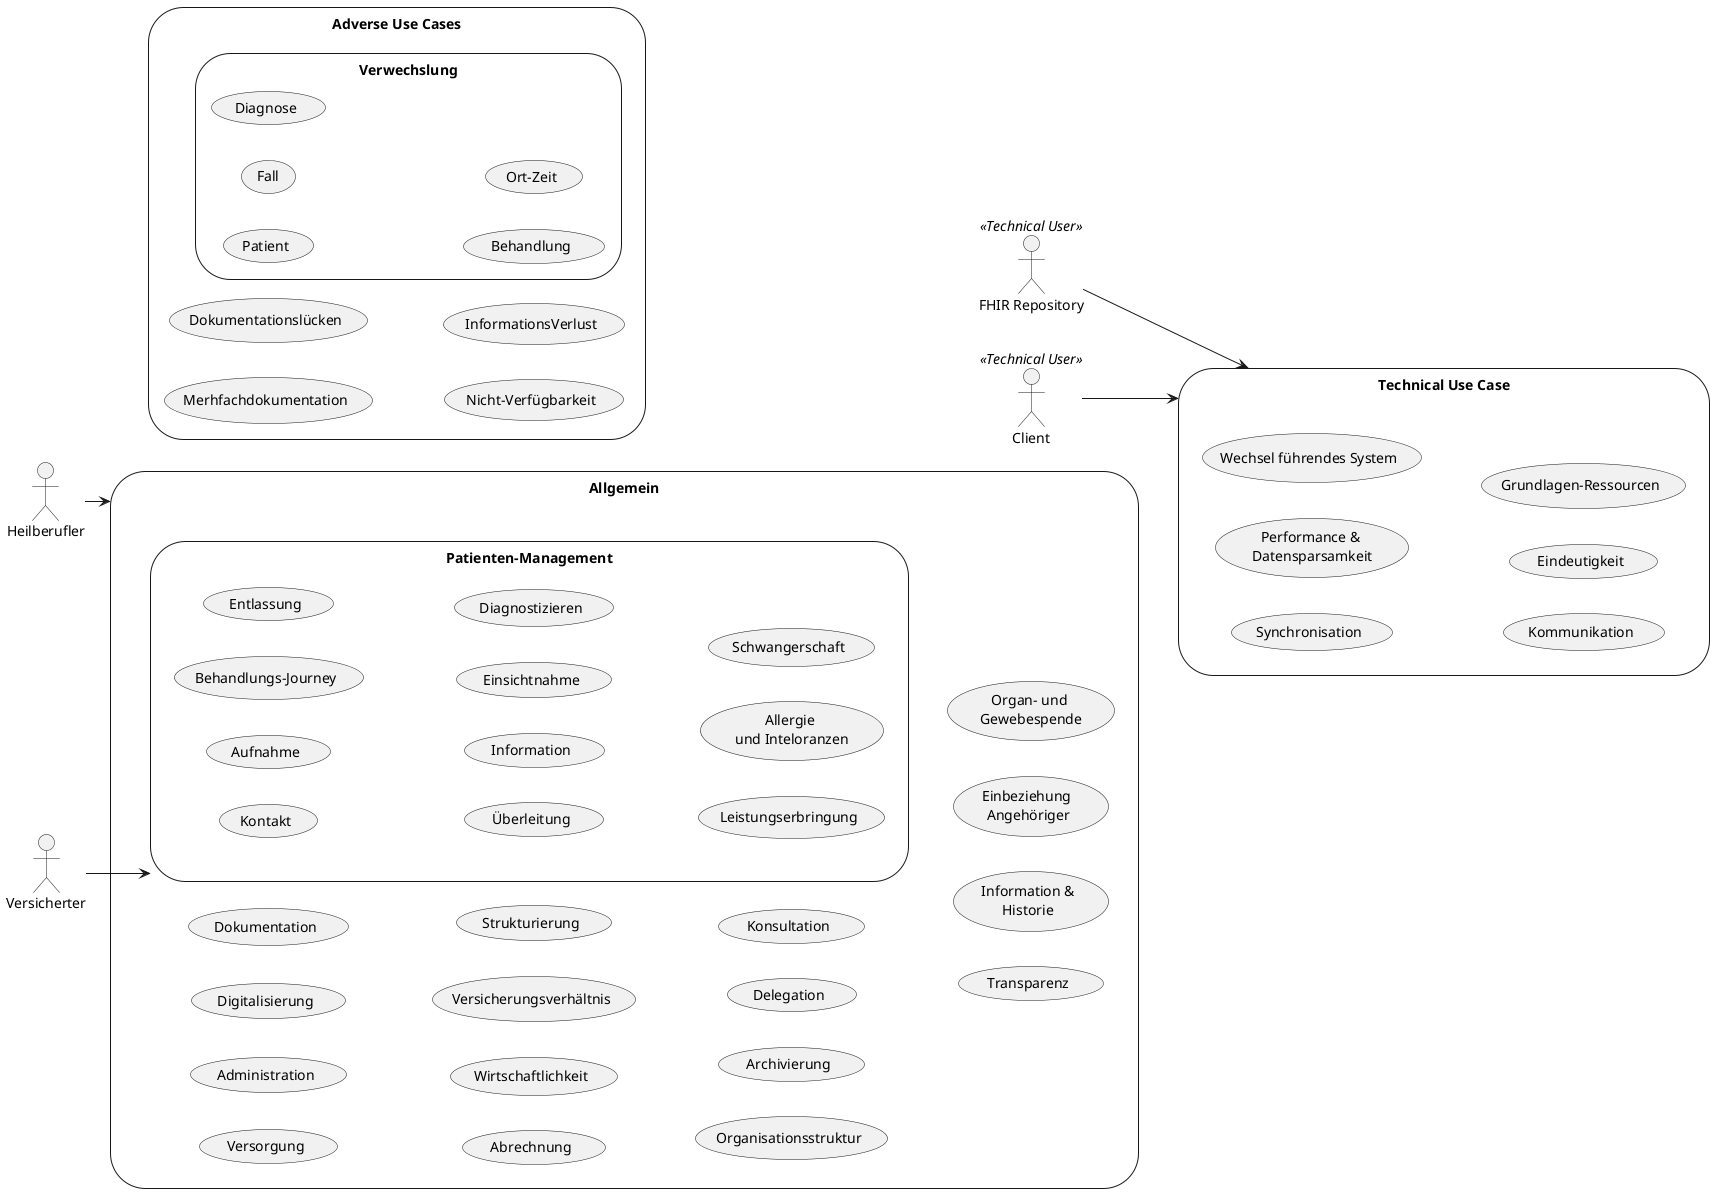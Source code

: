 '@startuml usecases
'usecase Medikation as "
'    = Medikation
'    
'    ___
'    Some text
'    === Neu-Verordnung
'    Other text
'    === Anpassung
'    Information
'    === Abgabe
'"
'@enduml

@startuml usecases
left to right direction
'skinparam packageStyle cloud
'skinparam linetype ortho

'actor :FHIR Repository: as DB << Application >>
actor :Heilberufler:
actor :Versicherter:
:FHIR Repository: as FhirRepo << Technical User >>
:Client: as Client << Technical User >>

storage gnrlUC as "Allgemein" {
    (Versorgung)
    (Administration)
    (Digitalisierung)
    (Dokumentation)
    (Abrechnung)
    (Wirtschaftlichkeit)
    (Versicherungsverhältnis)
    (Strukturierung)
    (Organisationsstruktur)
    (Archivierung)
    (Delegation)
    (Konsultation)
    (Transparenz)
    (Information &\nHistorie)
    (Einbeziehung \nAngehöriger)
    (Organ- und \nGewebespende)
    storage patientUC as "Patienten-Management"{
        (Kontakt)
        (Aufnahme) 
        (Behandlungs-Journey)
        (Entlassung)
        (Überleitung)
        (Information)
        (Einsichtnahme)
        (Diagnostizieren)
        (Leistungserbringung)
        (Allergie \nund Inteloranzen)
        (Schwangerschaft)
    }
}

storage adverseUC as "Adverse Use Cases" {
    storage (Verwechslung){
        (Patient)
        (Fall)
        (Diagnose)
        (Behandlung)
        (Ort-Zeit)
    }
    (Merhfachdokumentation)
    (Dokumentationslücken)
    (Nicht-Verfügbarkeit)
    (InformationsVerlust)
}

storage techUC as "Technical Use Case" {
    (Synchronisation)
    (Performance & \nDatensparsamkeit)
    (Wechsel führendes System)
    (Kommunikation)
    (Eindeutigkeit)
    (Grundlagen-Ressourcen)
}



Heilberufler --> gnrlUC
Versicherter --> patientUC

FhirRepo --> techUC
Client --> techUC

'fncts --> adverseUC : mitigates
'fncts --> gnrlUC : enables
@enduml